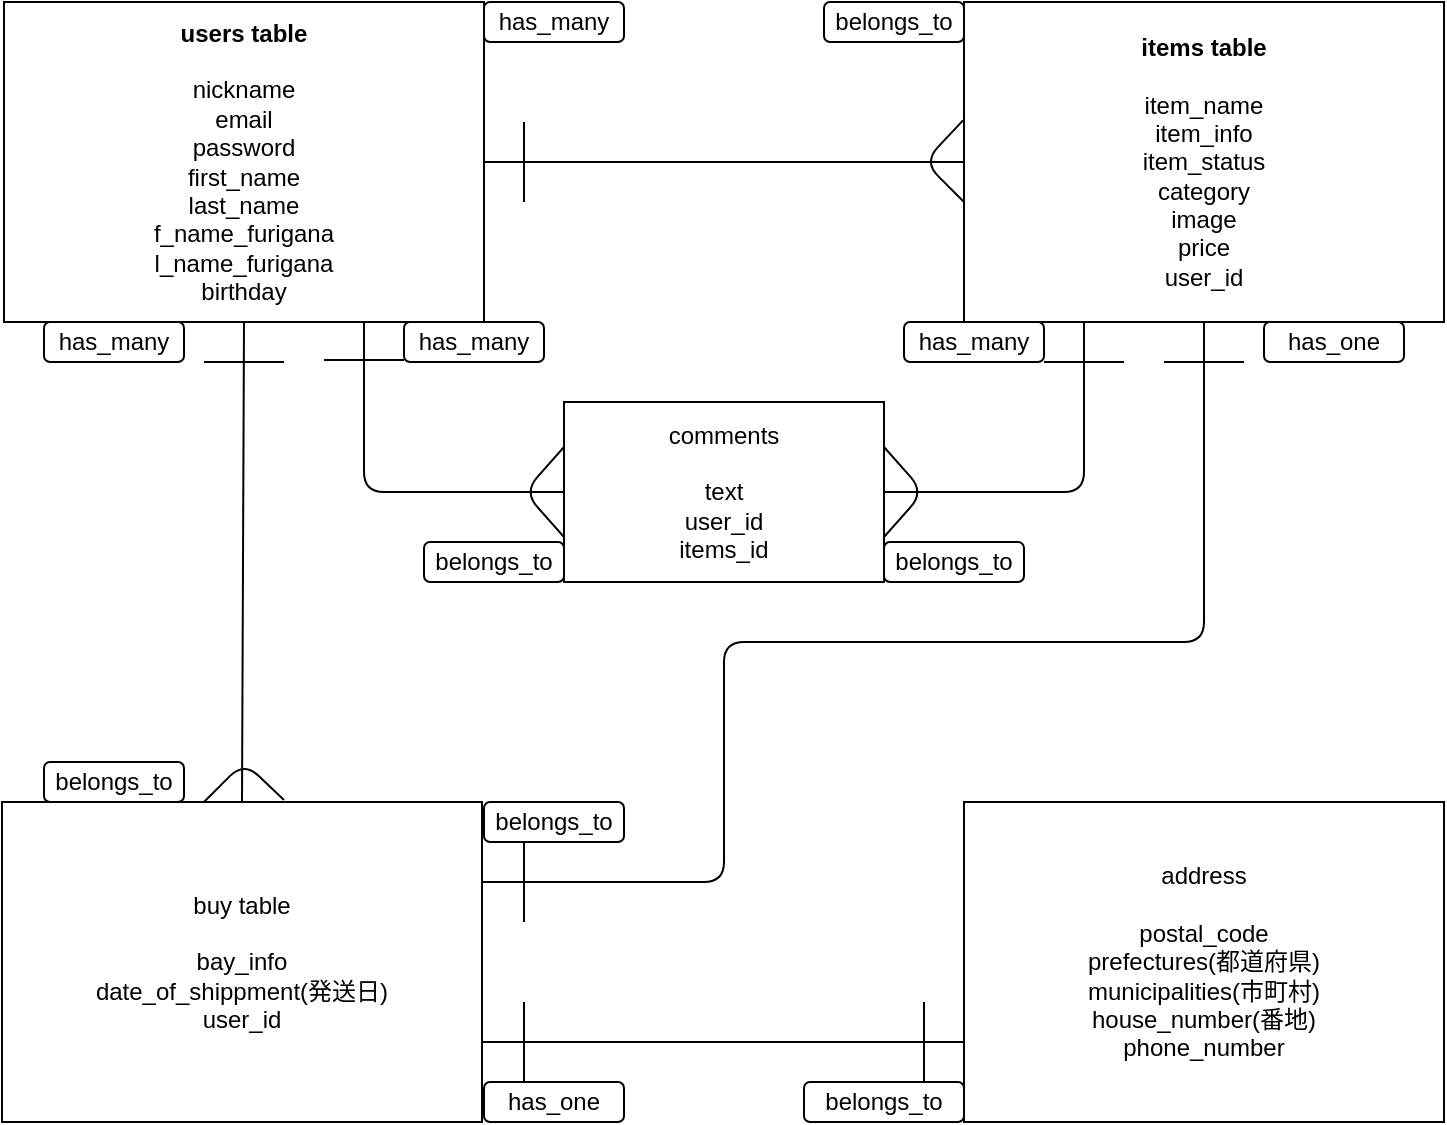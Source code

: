 <mxfile version="13.6.5">
    <diagram id="32S_aJUT_YYZOzBrlsDD" name="ページ1">
        <mxGraphModel dx="1186" dy="859" grid="1" gridSize="10" guides="1" tooltips="1" connect="1" arrows="1" fold="1" page="1" pageScale="1" pageWidth="827" pageHeight="1169" math="0" shadow="0">
            <root>
                <mxCell id="0"/>
                <mxCell id="1" parent="0"/>
                <mxCell id="2" value="&lt;b&gt;users table&lt;/b&gt;&lt;br&gt;&lt;br&gt;nickname&lt;br&gt;email&lt;br&gt;password&lt;br&gt;first_name&lt;br&gt;last_name&lt;br&gt;f_name_furigana&lt;br&gt;l_name_furigana&lt;br&gt;birthday" style="rounded=0;whiteSpace=wrap;html=1;" vertex="1" parent="1">
                    <mxGeometry x="40" y="80" width="240" height="160" as="geometry"/>
                </mxCell>
                <mxCell id="4" value="&lt;b&gt;items table&lt;/b&gt;&lt;br&gt;&lt;br&gt;item_name&lt;br&gt;item_info&lt;br&gt;item_status&lt;br&gt;category&lt;br&gt;image&lt;br&gt;price&lt;br&gt;user_id" style="rounded=0;whiteSpace=wrap;html=1;" vertex="1" parent="1">
                    <mxGeometry x="520" y="80" width="240" height="160" as="geometry"/>
                </mxCell>
                <mxCell id="5" value="" style="endArrow=none;html=1;exitX=1;exitY=0.5;exitDx=0;exitDy=0;entryX=0;entryY=0.5;entryDx=0;entryDy=0;" edge="1" parent="1" source="2" target="4">
                    <mxGeometry width="50" height="50" relative="1" as="geometry">
                        <mxPoint x="580" y="460" as="sourcePoint"/>
                        <mxPoint x="510" y="160" as="targetPoint"/>
                        <Array as="points"/>
                    </mxGeometry>
                </mxCell>
                <mxCell id="8" value="comments&lt;br&gt;&lt;br&gt;text&lt;br&gt;user_id&lt;br&gt;items_id" style="rounded=0;whiteSpace=wrap;html=1;" vertex="1" parent="1">
                    <mxGeometry x="320" y="280" width="160" height="90" as="geometry"/>
                </mxCell>
                <mxCell id="9" value="address&lt;br&gt;&lt;br&gt;postal_code&lt;br&gt;prefectures(都道府県)&lt;br&gt;municipalities(市町村)&lt;br&gt;house_number(番地)&lt;br&gt;phone_number" style="rounded=0;whiteSpace=wrap;html=1;" vertex="1" parent="1">
                    <mxGeometry x="520" y="480" width="240" height="160" as="geometry"/>
                </mxCell>
                <mxCell id="11" value="buy table&lt;br&gt;&lt;br&gt;bay_info&lt;br&gt;date_of_shippment(発送日)&lt;br&gt;user_id" style="rounded=0;whiteSpace=wrap;html=1;" vertex="1" parent="1">
                    <mxGeometry x="39" y="480" width="240" height="160" as="geometry"/>
                </mxCell>
                <mxCell id="17" value="" style="endArrow=none;html=1;exitX=0.5;exitY=1;exitDx=0;exitDy=0;entryX=0.5;entryY=0;entryDx=0;entryDy=0;" edge="1" parent="1" source="2" target="11">
                    <mxGeometry width="50" height="50" relative="1" as="geometry">
                        <mxPoint x="150" y="320" as="sourcePoint"/>
                        <mxPoint x="390" y="320" as="targetPoint"/>
                        <Array as="points"/>
                    </mxGeometry>
                </mxCell>
                <mxCell id="20" value="" style="endArrow=none;html=1;exitX=1;exitY=0.25;exitDx=0;exitDy=0;" edge="1" parent="1" source="11">
                    <mxGeometry width="50" height="50" relative="1" as="geometry">
                        <mxPoint x="280" y="509" as="sourcePoint"/>
                        <mxPoint x="400" y="480" as="targetPoint"/>
                        <Array as="points">
                            <mxPoint x="400" y="520"/>
                        </Array>
                    </mxGeometry>
                </mxCell>
                <mxCell id="21" value="" style="endArrow=none;html=1;entryX=0.5;entryY=1;entryDx=0;entryDy=0;" edge="1" parent="1" target="4">
                    <mxGeometry width="50" height="50" relative="1" as="geometry">
                        <mxPoint x="400" y="480" as="sourcePoint"/>
                        <mxPoint x="640" y="280" as="targetPoint"/>
                        <Array as="points">
                            <mxPoint x="400" y="450"/>
                            <mxPoint x="400" y="430"/>
                            <mxPoint x="400" y="400"/>
                            <mxPoint x="450" y="400"/>
                            <mxPoint x="640" y="400"/>
                            <mxPoint x="640" y="340"/>
                        </Array>
                    </mxGeometry>
                </mxCell>
                <mxCell id="26" value="" style="endArrow=none;html=1;" edge="1" parent="1">
                    <mxGeometry width="50" height="50" relative="1" as="geometry">
                        <mxPoint x="620" y="260" as="sourcePoint"/>
                        <mxPoint x="660" y="260" as="targetPoint"/>
                        <Array as="points">
                            <mxPoint x="640" y="260"/>
                        </Array>
                    </mxGeometry>
                </mxCell>
                <mxCell id="27" value="" style="endArrow=none;html=1;" edge="1" parent="1">
                    <mxGeometry width="50" height="50" relative="1" as="geometry">
                        <mxPoint x="300" y="500" as="sourcePoint"/>
                        <mxPoint x="300" y="540" as="targetPoint"/>
                        <Array as="points"/>
                    </mxGeometry>
                </mxCell>
                <mxCell id="28" value="belongs_to" style="rounded=1;whiteSpace=wrap;html=1;" vertex="1" parent="1">
                    <mxGeometry x="450" y="80" width="70" height="20" as="geometry"/>
                </mxCell>
                <mxCell id="29" value="has_many" style="rounded=1;whiteSpace=wrap;html=1;" vertex="1" parent="1">
                    <mxGeometry x="280" y="80" width="70" height="20" as="geometry"/>
                </mxCell>
                <mxCell id="30" value="has_many" style="rounded=1;whiteSpace=wrap;html=1;" vertex="1" parent="1">
                    <mxGeometry x="60" y="240" width="70" height="20" as="geometry"/>
                </mxCell>
                <mxCell id="31" value="belongs_to" style="rounded=1;whiteSpace=wrap;html=1;" vertex="1" parent="1">
                    <mxGeometry x="60" y="460" width="70" height="20" as="geometry"/>
                </mxCell>
                <mxCell id="32" value="" style="endArrow=none;html=1;entryX=0.25;entryY=1;entryDx=0;entryDy=0;exitX=1;exitY=0.5;exitDx=0;exitDy=0;" edge="1" parent="1" source="8" target="4">
                    <mxGeometry width="50" height="50" relative="1" as="geometry">
                        <mxPoint x="480" y="290" as="sourcePoint"/>
                        <mxPoint x="580" y="250" as="targetPoint"/>
                        <Array as="points">
                            <mxPoint x="580" y="325"/>
                        </Array>
                    </mxGeometry>
                </mxCell>
                <mxCell id="33" value="" style="endArrow=none;html=1;entryX=0.75;entryY=1;entryDx=0;entryDy=0;exitX=0;exitY=0.5;exitDx=0;exitDy=0;" edge="1" parent="1" source="8" target="2">
                    <mxGeometry width="50" height="50" relative="1" as="geometry">
                        <mxPoint x="320" y="290" as="sourcePoint"/>
                        <mxPoint x="220" y="250" as="targetPoint"/>
                        <Array as="points">
                            <mxPoint x="220" y="325"/>
                        </Array>
                    </mxGeometry>
                </mxCell>
                <mxCell id="35" value="" style="endArrow=none;html=1;" edge="1" parent="1">
                    <mxGeometry width="50" height="50" relative="1" as="geometry">
                        <mxPoint x="200" y="259" as="sourcePoint"/>
                        <mxPoint x="240" y="259" as="targetPoint"/>
                    </mxGeometry>
                </mxCell>
                <mxCell id="36" value="" style="endArrow=none;html=1;" edge="1" parent="1">
                    <mxGeometry width="50" height="50" relative="1" as="geometry">
                        <mxPoint x="560" y="260" as="sourcePoint"/>
                        <mxPoint x="600" y="260" as="targetPoint"/>
                    </mxGeometry>
                </mxCell>
                <mxCell id="37" value="" style="endArrow=none;html=1;" edge="1" parent="1">
                    <mxGeometry width="50" height="50" relative="1" as="geometry">
                        <mxPoint x="140" y="480" as="sourcePoint"/>
                        <mxPoint x="180" y="479" as="targetPoint"/>
                        <Array as="points">
                            <mxPoint x="160" y="460"/>
                        </Array>
                    </mxGeometry>
                </mxCell>
                <mxCell id="38" value="" style="endArrow=none;html=1;exitX=-0.002;exitY=0.37;exitDx=0;exitDy=0;exitPerimeter=0;" edge="1" parent="1" source="4">
                    <mxGeometry width="50" height="50" relative="1" as="geometry">
                        <mxPoint x="440" y="192.5" as="sourcePoint"/>
                        <mxPoint x="520" y="180" as="targetPoint"/>
                        <Array as="points">
                            <mxPoint x="500" y="160"/>
                        </Array>
                    </mxGeometry>
                </mxCell>
                <mxCell id="41" value="" style="endArrow=none;html=1;entryX=0;entryY=0.75;entryDx=0;entryDy=0;exitX=1;exitY=0.75;exitDx=0;exitDy=0;" edge="1" parent="1" source="11" target="9">
                    <mxGeometry width="50" height="50" relative="1" as="geometry">
                        <mxPoint x="375" y="620" as="sourcePoint"/>
                        <mxPoint x="425" y="570" as="targetPoint"/>
                    </mxGeometry>
                </mxCell>
                <mxCell id="44" value="" style="endArrow=none;html=1;" edge="1" parent="1">
                    <mxGeometry width="50" height="50" relative="1" as="geometry">
                        <mxPoint x="300" y="580" as="sourcePoint"/>
                        <mxPoint x="300" y="620" as="targetPoint"/>
                        <Array as="points">
                            <mxPoint x="300" y="600"/>
                        </Array>
                    </mxGeometry>
                </mxCell>
                <mxCell id="45" value="" style="endArrow=none;html=1;" edge="1" parent="1">
                    <mxGeometry width="50" height="50" relative="1" as="geometry">
                        <mxPoint x="500" y="580" as="sourcePoint"/>
                        <mxPoint x="500" y="620" as="targetPoint"/>
                        <Array as="points">
                            <mxPoint x="500" y="600"/>
                        </Array>
                    </mxGeometry>
                </mxCell>
                <mxCell id="47" value="has_one" style="rounded=1;whiteSpace=wrap;html=1;" vertex="1" parent="1">
                    <mxGeometry x="280" y="620" width="70" height="20" as="geometry"/>
                </mxCell>
                <mxCell id="48" value="belongs_to" style="rounded=1;whiteSpace=wrap;html=1;" vertex="1" parent="1">
                    <mxGeometry x="440" y="620" width="80" height="20" as="geometry"/>
                </mxCell>
                <mxCell id="49" value="has_one" style="rounded=1;whiteSpace=wrap;html=1;" vertex="1" parent="1">
                    <mxGeometry x="670" y="240" width="70" height="20" as="geometry"/>
                </mxCell>
                <mxCell id="50" value="belongs_to" style="rounded=1;whiteSpace=wrap;html=1;" vertex="1" parent="1">
                    <mxGeometry x="280" y="480" width="70" height="20" as="geometry"/>
                </mxCell>
                <mxCell id="51" value="belongs_to" style="rounded=1;whiteSpace=wrap;html=1;" vertex="1" parent="1">
                    <mxGeometry x="250" y="350" width="70" height="20" as="geometry"/>
                </mxCell>
                <mxCell id="52" value="belongs_to" style="rounded=1;whiteSpace=wrap;html=1;" vertex="1" parent="1">
                    <mxGeometry x="480" y="350" width="70" height="20" as="geometry"/>
                </mxCell>
                <mxCell id="53" value="" style="endArrow=none;html=1;" edge="1" parent="1">
                    <mxGeometry width="50" height="50" relative="1" as="geometry">
                        <mxPoint x="140" y="260" as="sourcePoint"/>
                        <mxPoint x="180" y="260" as="targetPoint"/>
                    </mxGeometry>
                </mxCell>
                <mxCell id="54" value="has_many" style="rounded=1;whiteSpace=wrap;html=1;" vertex="1" parent="1">
                    <mxGeometry x="240" y="240" width="70" height="20" as="geometry"/>
                </mxCell>
                <mxCell id="55" value="has_many" style="rounded=1;whiteSpace=wrap;html=1;" vertex="1" parent="1">
                    <mxGeometry x="490" y="240" width="70" height="20" as="geometry"/>
                </mxCell>
                <mxCell id="56" value="" style="endArrow=none;html=1;exitX=1;exitY=0.75;exitDx=0;exitDy=0;entryX=1;entryY=0.25;entryDx=0;entryDy=0;" edge="1" parent="1" source="8" target="8">
                    <mxGeometry width="50" height="50" relative="1" as="geometry">
                        <mxPoint x="490" y="340" as="sourcePoint"/>
                        <mxPoint x="480" y="310" as="targetPoint"/>
                        <Array as="points">
                            <mxPoint x="500" y="325"/>
                        </Array>
                    </mxGeometry>
                </mxCell>
                <mxCell id="58" value="" style="endArrow=none;html=1;exitX=0;exitY=0.75;exitDx=0;exitDy=0;entryX=0;entryY=0.25;entryDx=0;entryDy=0;" edge="1" parent="1" source="8" target="8">
                    <mxGeometry width="50" height="50" relative="1" as="geometry">
                        <mxPoint x="260" y="320" as="sourcePoint"/>
                        <mxPoint x="310" y="270" as="targetPoint"/>
                        <Array as="points">
                            <mxPoint x="300" y="325"/>
                        </Array>
                    </mxGeometry>
                </mxCell>
                <mxCell id="61" value="" style="endArrow=none;html=1;" edge="1" parent="1">
                    <mxGeometry width="50" height="50" relative="1" as="geometry">
                        <mxPoint x="300" y="140" as="sourcePoint"/>
                        <mxPoint x="300" y="180" as="targetPoint"/>
                        <Array as="points"/>
                    </mxGeometry>
                </mxCell>
            </root>
        </mxGraphModel>
    </diagram>
</mxfile>